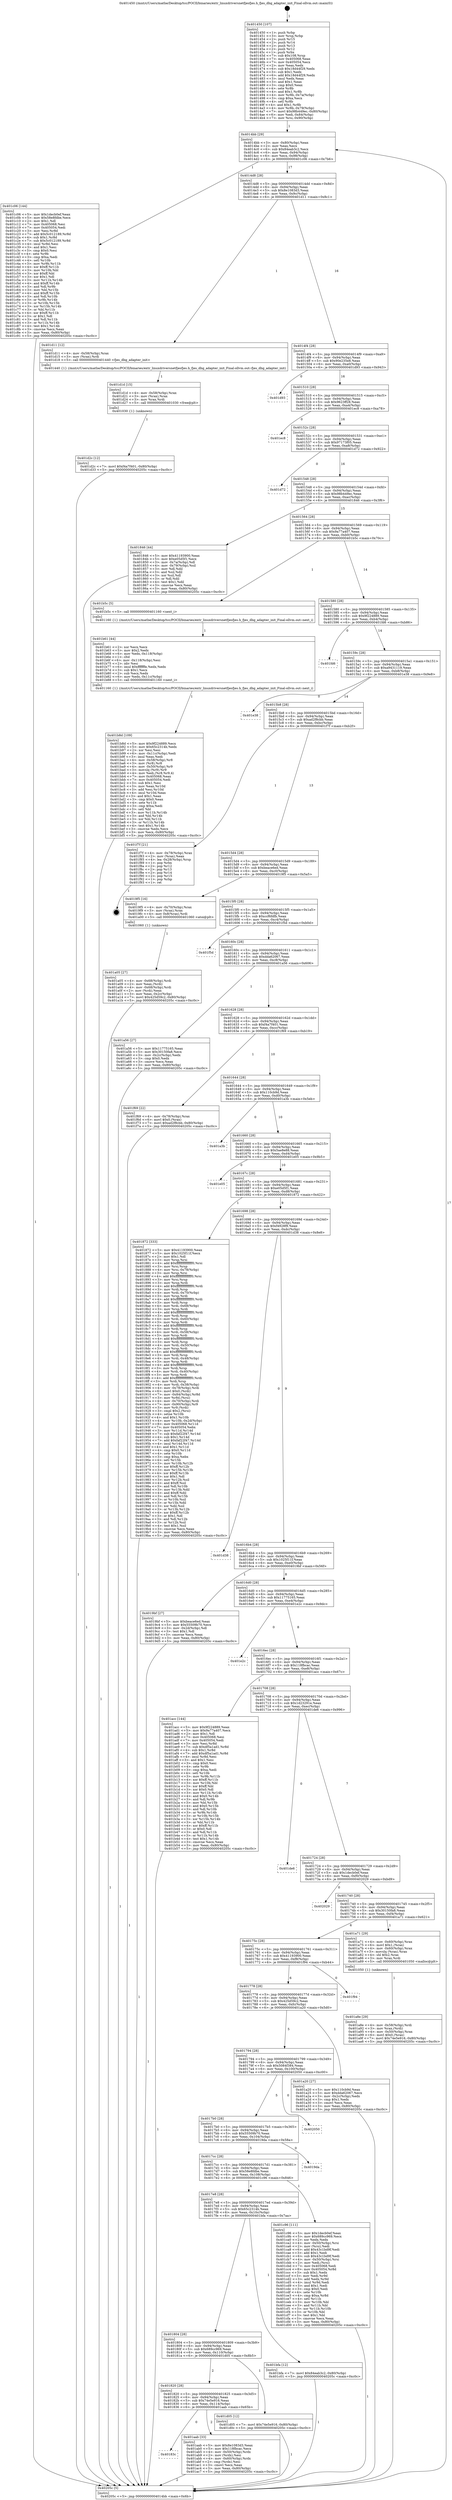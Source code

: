 digraph "0x401450" {
  label = "0x401450 (/mnt/c/Users/mathe/Desktop/tcc/POCII/binaries/extr_linuxdriversnetfjesfjes.h_fjes_dbg_adapter_init_Final-ollvm.out::main(0))"
  labelloc = "t"
  node[shape=record]

  Entry [label="",width=0.3,height=0.3,shape=circle,fillcolor=black,style=filled]
  "0x4014bb" [label="{
     0x4014bb [29]\l
     | [instrs]\l
     &nbsp;&nbsp;0x4014bb \<+3\>: mov -0x80(%rbp),%eax\l
     &nbsp;&nbsp;0x4014be \<+2\>: mov %eax,%ecx\l
     &nbsp;&nbsp;0x4014c0 \<+6\>: sub $0x84eab3c2,%ecx\l
     &nbsp;&nbsp;0x4014c6 \<+6\>: mov %eax,-0x94(%rbp)\l
     &nbsp;&nbsp;0x4014cc \<+6\>: mov %ecx,-0x98(%rbp)\l
     &nbsp;&nbsp;0x4014d2 \<+6\>: je 0000000000401c06 \<main+0x7b6\>\l
  }"]
  "0x401c06" [label="{
     0x401c06 [144]\l
     | [instrs]\l
     &nbsp;&nbsp;0x401c06 \<+5\>: mov $0x1decb0ef,%eax\l
     &nbsp;&nbsp;0x401c0b \<+5\>: mov $0x58e8fdbe,%ecx\l
     &nbsp;&nbsp;0x401c10 \<+2\>: mov $0x1,%dl\l
     &nbsp;&nbsp;0x401c12 \<+7\>: mov 0x405068,%esi\l
     &nbsp;&nbsp;0x401c19 \<+7\>: mov 0x405054,%edi\l
     &nbsp;&nbsp;0x401c20 \<+3\>: mov %esi,%r8d\l
     &nbsp;&nbsp;0x401c23 \<+7\>: add $0x5c012189,%r8d\l
     &nbsp;&nbsp;0x401c2a \<+4\>: sub $0x1,%r8d\l
     &nbsp;&nbsp;0x401c2e \<+7\>: sub $0x5c012189,%r8d\l
     &nbsp;&nbsp;0x401c35 \<+4\>: imul %r8d,%esi\l
     &nbsp;&nbsp;0x401c39 \<+3\>: and $0x1,%esi\l
     &nbsp;&nbsp;0x401c3c \<+3\>: cmp $0x0,%esi\l
     &nbsp;&nbsp;0x401c3f \<+4\>: sete %r9b\l
     &nbsp;&nbsp;0x401c43 \<+3\>: cmp $0xa,%edi\l
     &nbsp;&nbsp;0x401c46 \<+4\>: setl %r10b\l
     &nbsp;&nbsp;0x401c4a \<+3\>: mov %r9b,%r11b\l
     &nbsp;&nbsp;0x401c4d \<+4\>: xor $0xff,%r11b\l
     &nbsp;&nbsp;0x401c51 \<+3\>: mov %r10b,%bl\l
     &nbsp;&nbsp;0x401c54 \<+3\>: xor $0xff,%bl\l
     &nbsp;&nbsp;0x401c57 \<+3\>: xor $0x1,%dl\l
     &nbsp;&nbsp;0x401c5a \<+3\>: mov %r11b,%r14b\l
     &nbsp;&nbsp;0x401c5d \<+4\>: and $0xff,%r14b\l
     &nbsp;&nbsp;0x401c61 \<+3\>: and %dl,%r9b\l
     &nbsp;&nbsp;0x401c64 \<+3\>: mov %bl,%r15b\l
     &nbsp;&nbsp;0x401c67 \<+4\>: and $0xff,%r15b\l
     &nbsp;&nbsp;0x401c6b \<+3\>: and %dl,%r10b\l
     &nbsp;&nbsp;0x401c6e \<+3\>: or %r9b,%r14b\l
     &nbsp;&nbsp;0x401c71 \<+3\>: or %r10b,%r15b\l
     &nbsp;&nbsp;0x401c74 \<+3\>: xor %r15b,%r14b\l
     &nbsp;&nbsp;0x401c77 \<+3\>: or %bl,%r11b\l
     &nbsp;&nbsp;0x401c7a \<+4\>: xor $0xff,%r11b\l
     &nbsp;&nbsp;0x401c7e \<+3\>: or $0x1,%dl\l
     &nbsp;&nbsp;0x401c81 \<+3\>: and %dl,%r11b\l
     &nbsp;&nbsp;0x401c84 \<+3\>: or %r11b,%r14b\l
     &nbsp;&nbsp;0x401c87 \<+4\>: test $0x1,%r14b\l
     &nbsp;&nbsp;0x401c8b \<+3\>: cmovne %ecx,%eax\l
     &nbsp;&nbsp;0x401c8e \<+3\>: mov %eax,-0x80(%rbp)\l
     &nbsp;&nbsp;0x401c91 \<+5\>: jmp 000000000040205c \<main+0xc0c\>\l
  }"]
  "0x4014d8" [label="{
     0x4014d8 [28]\l
     | [instrs]\l
     &nbsp;&nbsp;0x4014d8 \<+5\>: jmp 00000000004014dd \<main+0x8d\>\l
     &nbsp;&nbsp;0x4014dd \<+6\>: mov -0x94(%rbp),%eax\l
     &nbsp;&nbsp;0x4014e3 \<+5\>: sub $0x8e1083d3,%eax\l
     &nbsp;&nbsp;0x4014e8 \<+6\>: mov %eax,-0x9c(%rbp)\l
     &nbsp;&nbsp;0x4014ee \<+6\>: je 0000000000401d11 \<main+0x8c1\>\l
  }"]
  Exit [label="",width=0.3,height=0.3,shape=circle,fillcolor=black,style=filled,peripheries=2]
  "0x401d11" [label="{
     0x401d11 [12]\l
     | [instrs]\l
     &nbsp;&nbsp;0x401d11 \<+4\>: mov -0x58(%rbp),%rax\l
     &nbsp;&nbsp;0x401d15 \<+3\>: mov (%rax),%rdi\l
     &nbsp;&nbsp;0x401d18 \<+5\>: call 0000000000401440 \<fjes_dbg_adapter_init\>\l
     | [calls]\l
     &nbsp;&nbsp;0x401440 \{1\} (/mnt/c/Users/mathe/Desktop/tcc/POCII/binaries/extr_linuxdriversnetfjesfjes.h_fjes_dbg_adapter_init_Final-ollvm.out::fjes_dbg_adapter_init)\l
  }"]
  "0x4014f4" [label="{
     0x4014f4 [28]\l
     | [instrs]\l
     &nbsp;&nbsp;0x4014f4 \<+5\>: jmp 00000000004014f9 \<main+0xa9\>\l
     &nbsp;&nbsp;0x4014f9 \<+6\>: mov -0x94(%rbp),%eax\l
     &nbsp;&nbsp;0x4014ff \<+5\>: sub $0x90e235e8,%eax\l
     &nbsp;&nbsp;0x401504 \<+6\>: mov %eax,-0xa0(%rbp)\l
     &nbsp;&nbsp;0x40150a \<+6\>: je 0000000000401d93 \<main+0x943\>\l
  }"]
  "0x401d2c" [label="{
     0x401d2c [12]\l
     | [instrs]\l
     &nbsp;&nbsp;0x401d2c \<+7\>: movl $0xf4a7f401,-0x80(%rbp)\l
     &nbsp;&nbsp;0x401d33 \<+5\>: jmp 000000000040205c \<main+0xc0c\>\l
  }"]
  "0x401d93" [label="{
     0x401d93\l
  }", style=dashed]
  "0x401510" [label="{
     0x401510 [28]\l
     | [instrs]\l
     &nbsp;&nbsp;0x401510 \<+5\>: jmp 0000000000401515 \<main+0xc5\>\l
     &nbsp;&nbsp;0x401515 \<+6\>: mov -0x94(%rbp),%eax\l
     &nbsp;&nbsp;0x40151b \<+5\>: sub $0x9623ff28,%eax\l
     &nbsp;&nbsp;0x401520 \<+6\>: mov %eax,-0xa4(%rbp)\l
     &nbsp;&nbsp;0x401526 \<+6\>: je 0000000000401ec8 \<main+0xa78\>\l
  }"]
  "0x401d1d" [label="{
     0x401d1d [15]\l
     | [instrs]\l
     &nbsp;&nbsp;0x401d1d \<+4\>: mov -0x58(%rbp),%rax\l
     &nbsp;&nbsp;0x401d21 \<+3\>: mov (%rax),%rax\l
     &nbsp;&nbsp;0x401d24 \<+3\>: mov %rax,%rdi\l
     &nbsp;&nbsp;0x401d27 \<+5\>: call 0000000000401030 \<free@plt\>\l
     | [calls]\l
     &nbsp;&nbsp;0x401030 \{1\} (unknown)\l
  }"]
  "0x401ec8" [label="{
     0x401ec8\l
  }", style=dashed]
  "0x40152c" [label="{
     0x40152c [28]\l
     | [instrs]\l
     &nbsp;&nbsp;0x40152c \<+5\>: jmp 0000000000401531 \<main+0xe1\>\l
     &nbsp;&nbsp;0x401531 \<+6\>: mov -0x94(%rbp),%eax\l
     &nbsp;&nbsp;0x401537 \<+5\>: sub $0x97173f05,%eax\l
     &nbsp;&nbsp;0x40153c \<+6\>: mov %eax,-0xa8(%rbp)\l
     &nbsp;&nbsp;0x401542 \<+6\>: je 0000000000401d72 \<main+0x922\>\l
  }"]
  "0x401b8d" [label="{
     0x401b8d [109]\l
     | [instrs]\l
     &nbsp;&nbsp;0x401b8d \<+5\>: mov $0x9f224889,%ecx\l
     &nbsp;&nbsp;0x401b92 \<+5\>: mov $0x65c2314b,%edx\l
     &nbsp;&nbsp;0x401b97 \<+2\>: xor %esi,%esi\l
     &nbsp;&nbsp;0x401b99 \<+6\>: mov -0x11c(%rbp),%edi\l
     &nbsp;&nbsp;0x401b9f \<+3\>: imul %eax,%edi\l
     &nbsp;&nbsp;0x401ba2 \<+4\>: mov -0x58(%rbp),%r8\l
     &nbsp;&nbsp;0x401ba6 \<+3\>: mov (%r8),%r8\l
     &nbsp;&nbsp;0x401ba9 \<+4\>: mov -0x50(%rbp),%r9\l
     &nbsp;&nbsp;0x401bad \<+3\>: movslq (%r9),%r9\l
     &nbsp;&nbsp;0x401bb0 \<+4\>: mov %edi,(%r8,%r9,4)\l
     &nbsp;&nbsp;0x401bb4 \<+7\>: mov 0x405068,%eax\l
     &nbsp;&nbsp;0x401bbb \<+7\>: mov 0x405054,%edi\l
     &nbsp;&nbsp;0x401bc2 \<+3\>: sub $0x1,%esi\l
     &nbsp;&nbsp;0x401bc5 \<+3\>: mov %eax,%r10d\l
     &nbsp;&nbsp;0x401bc8 \<+3\>: add %esi,%r10d\l
     &nbsp;&nbsp;0x401bcb \<+4\>: imul %r10d,%eax\l
     &nbsp;&nbsp;0x401bcf \<+3\>: and $0x1,%eax\l
     &nbsp;&nbsp;0x401bd2 \<+3\>: cmp $0x0,%eax\l
     &nbsp;&nbsp;0x401bd5 \<+4\>: sete %r11b\l
     &nbsp;&nbsp;0x401bd9 \<+3\>: cmp $0xa,%edi\l
     &nbsp;&nbsp;0x401bdc \<+3\>: setl %bl\l
     &nbsp;&nbsp;0x401bdf \<+3\>: mov %r11b,%r14b\l
     &nbsp;&nbsp;0x401be2 \<+3\>: and %bl,%r14b\l
     &nbsp;&nbsp;0x401be5 \<+3\>: xor %bl,%r11b\l
     &nbsp;&nbsp;0x401be8 \<+3\>: or %r11b,%r14b\l
     &nbsp;&nbsp;0x401beb \<+4\>: test $0x1,%r14b\l
     &nbsp;&nbsp;0x401bef \<+3\>: cmovne %edx,%ecx\l
     &nbsp;&nbsp;0x401bf2 \<+3\>: mov %ecx,-0x80(%rbp)\l
     &nbsp;&nbsp;0x401bf5 \<+5\>: jmp 000000000040205c \<main+0xc0c\>\l
  }"]
  "0x401d72" [label="{
     0x401d72\l
  }", style=dashed]
  "0x401548" [label="{
     0x401548 [28]\l
     | [instrs]\l
     &nbsp;&nbsp;0x401548 \<+5\>: jmp 000000000040154d \<main+0xfd\>\l
     &nbsp;&nbsp;0x40154d \<+6\>: mov -0x94(%rbp),%eax\l
     &nbsp;&nbsp;0x401553 \<+5\>: sub $0x98b449ec,%eax\l
     &nbsp;&nbsp;0x401558 \<+6\>: mov %eax,-0xac(%rbp)\l
     &nbsp;&nbsp;0x40155e \<+6\>: je 0000000000401846 \<main+0x3f6\>\l
  }"]
  "0x401b61" [label="{
     0x401b61 [44]\l
     | [instrs]\l
     &nbsp;&nbsp;0x401b61 \<+2\>: xor %ecx,%ecx\l
     &nbsp;&nbsp;0x401b63 \<+5\>: mov $0x2,%edx\l
     &nbsp;&nbsp;0x401b68 \<+6\>: mov %edx,-0x118(%rbp)\l
     &nbsp;&nbsp;0x401b6e \<+1\>: cltd\l
     &nbsp;&nbsp;0x401b6f \<+6\>: mov -0x118(%rbp),%esi\l
     &nbsp;&nbsp;0x401b75 \<+2\>: idiv %esi\l
     &nbsp;&nbsp;0x401b77 \<+6\>: imul $0xfffffffe,%edx,%edx\l
     &nbsp;&nbsp;0x401b7d \<+3\>: sub $0x1,%ecx\l
     &nbsp;&nbsp;0x401b80 \<+2\>: sub %ecx,%edx\l
     &nbsp;&nbsp;0x401b82 \<+6\>: mov %edx,-0x11c(%rbp)\l
     &nbsp;&nbsp;0x401b88 \<+5\>: call 0000000000401160 \<next_i\>\l
     | [calls]\l
     &nbsp;&nbsp;0x401160 \{1\} (/mnt/c/Users/mathe/Desktop/tcc/POCII/binaries/extr_linuxdriversnetfjesfjes.h_fjes_dbg_adapter_init_Final-ollvm.out::next_i)\l
  }"]
  "0x401846" [label="{
     0x401846 [44]\l
     | [instrs]\l
     &nbsp;&nbsp;0x401846 \<+5\>: mov $0x41193900,%eax\l
     &nbsp;&nbsp;0x40184b \<+5\>: mov $0xe05d5f1,%ecx\l
     &nbsp;&nbsp;0x401850 \<+3\>: mov -0x7a(%rbp),%dl\l
     &nbsp;&nbsp;0x401853 \<+4\>: mov -0x79(%rbp),%sil\l
     &nbsp;&nbsp;0x401857 \<+3\>: mov %dl,%dil\l
     &nbsp;&nbsp;0x40185a \<+3\>: and %sil,%dil\l
     &nbsp;&nbsp;0x40185d \<+3\>: xor %sil,%dl\l
     &nbsp;&nbsp;0x401860 \<+3\>: or %dl,%dil\l
     &nbsp;&nbsp;0x401863 \<+4\>: test $0x1,%dil\l
     &nbsp;&nbsp;0x401867 \<+3\>: cmovne %ecx,%eax\l
     &nbsp;&nbsp;0x40186a \<+3\>: mov %eax,-0x80(%rbp)\l
     &nbsp;&nbsp;0x40186d \<+5\>: jmp 000000000040205c \<main+0xc0c\>\l
  }"]
  "0x401564" [label="{
     0x401564 [28]\l
     | [instrs]\l
     &nbsp;&nbsp;0x401564 \<+5\>: jmp 0000000000401569 \<main+0x119\>\l
     &nbsp;&nbsp;0x401569 \<+6\>: mov -0x94(%rbp),%eax\l
     &nbsp;&nbsp;0x40156f \<+5\>: sub $0x9a77a407,%eax\l
     &nbsp;&nbsp;0x401574 \<+6\>: mov %eax,-0xb0(%rbp)\l
     &nbsp;&nbsp;0x40157a \<+6\>: je 0000000000401b5c \<main+0x70c\>\l
  }"]
  "0x40205c" [label="{
     0x40205c [5]\l
     | [instrs]\l
     &nbsp;&nbsp;0x40205c \<+5\>: jmp 00000000004014bb \<main+0x6b\>\l
  }"]
  "0x401450" [label="{
     0x401450 [107]\l
     | [instrs]\l
     &nbsp;&nbsp;0x401450 \<+1\>: push %rbp\l
     &nbsp;&nbsp;0x401451 \<+3\>: mov %rsp,%rbp\l
     &nbsp;&nbsp;0x401454 \<+2\>: push %r15\l
     &nbsp;&nbsp;0x401456 \<+2\>: push %r14\l
     &nbsp;&nbsp;0x401458 \<+2\>: push %r13\l
     &nbsp;&nbsp;0x40145a \<+2\>: push %r12\l
     &nbsp;&nbsp;0x40145c \<+1\>: push %rbx\l
     &nbsp;&nbsp;0x40145d \<+7\>: sub $0x108,%rsp\l
     &nbsp;&nbsp;0x401464 \<+7\>: mov 0x405068,%eax\l
     &nbsp;&nbsp;0x40146b \<+7\>: mov 0x405054,%ecx\l
     &nbsp;&nbsp;0x401472 \<+2\>: mov %eax,%edx\l
     &nbsp;&nbsp;0x401474 \<+6\>: sub $0x18d44f29,%edx\l
     &nbsp;&nbsp;0x40147a \<+3\>: sub $0x1,%edx\l
     &nbsp;&nbsp;0x40147d \<+6\>: add $0x18d44f29,%edx\l
     &nbsp;&nbsp;0x401483 \<+3\>: imul %edx,%eax\l
     &nbsp;&nbsp;0x401486 \<+3\>: and $0x1,%eax\l
     &nbsp;&nbsp;0x401489 \<+3\>: cmp $0x0,%eax\l
     &nbsp;&nbsp;0x40148c \<+4\>: sete %r8b\l
     &nbsp;&nbsp;0x401490 \<+4\>: and $0x1,%r8b\l
     &nbsp;&nbsp;0x401494 \<+4\>: mov %r8b,-0x7a(%rbp)\l
     &nbsp;&nbsp;0x401498 \<+3\>: cmp $0xa,%ecx\l
     &nbsp;&nbsp;0x40149b \<+4\>: setl %r8b\l
     &nbsp;&nbsp;0x40149f \<+4\>: and $0x1,%r8b\l
     &nbsp;&nbsp;0x4014a3 \<+4\>: mov %r8b,-0x79(%rbp)\l
     &nbsp;&nbsp;0x4014a7 \<+7\>: movl $0x98b449ec,-0x80(%rbp)\l
     &nbsp;&nbsp;0x4014ae \<+6\>: mov %edi,-0x84(%rbp)\l
     &nbsp;&nbsp;0x4014b4 \<+7\>: mov %rsi,-0x90(%rbp)\l
  }"]
  "0x40183c" [label="{
     0x40183c\l
  }", style=dashed]
  "0x401b5c" [label="{
     0x401b5c [5]\l
     | [instrs]\l
     &nbsp;&nbsp;0x401b5c \<+5\>: call 0000000000401160 \<next_i\>\l
     | [calls]\l
     &nbsp;&nbsp;0x401160 \{1\} (/mnt/c/Users/mathe/Desktop/tcc/POCII/binaries/extr_linuxdriversnetfjesfjes.h_fjes_dbg_adapter_init_Final-ollvm.out::next_i)\l
  }"]
  "0x401580" [label="{
     0x401580 [28]\l
     | [instrs]\l
     &nbsp;&nbsp;0x401580 \<+5\>: jmp 0000000000401585 \<main+0x135\>\l
     &nbsp;&nbsp;0x401585 \<+6\>: mov -0x94(%rbp),%eax\l
     &nbsp;&nbsp;0x40158b \<+5\>: sub $0x9f224889,%eax\l
     &nbsp;&nbsp;0x401590 \<+6\>: mov %eax,-0xb4(%rbp)\l
     &nbsp;&nbsp;0x401596 \<+6\>: je 0000000000401fd6 \<main+0xb86\>\l
  }"]
  "0x401aab" [label="{
     0x401aab [33]\l
     | [instrs]\l
     &nbsp;&nbsp;0x401aab \<+5\>: mov $0x8e1083d3,%eax\l
     &nbsp;&nbsp;0x401ab0 \<+5\>: mov $0x118fbcac,%ecx\l
     &nbsp;&nbsp;0x401ab5 \<+4\>: mov -0x50(%rbp),%rdx\l
     &nbsp;&nbsp;0x401ab9 \<+2\>: mov (%rdx),%esi\l
     &nbsp;&nbsp;0x401abb \<+4\>: mov -0x60(%rbp),%rdx\l
     &nbsp;&nbsp;0x401abf \<+2\>: cmp (%rdx),%esi\l
     &nbsp;&nbsp;0x401ac1 \<+3\>: cmovl %ecx,%eax\l
     &nbsp;&nbsp;0x401ac4 \<+3\>: mov %eax,-0x80(%rbp)\l
     &nbsp;&nbsp;0x401ac7 \<+5\>: jmp 000000000040205c \<main+0xc0c\>\l
  }"]
  "0x401fd6" [label="{
     0x401fd6\l
  }", style=dashed]
  "0x40159c" [label="{
     0x40159c [28]\l
     | [instrs]\l
     &nbsp;&nbsp;0x40159c \<+5\>: jmp 00000000004015a1 \<main+0x151\>\l
     &nbsp;&nbsp;0x4015a1 \<+6\>: mov -0x94(%rbp),%eax\l
     &nbsp;&nbsp;0x4015a7 \<+5\>: sub $0xa9431119,%eax\l
     &nbsp;&nbsp;0x4015ac \<+6\>: mov %eax,-0xb8(%rbp)\l
     &nbsp;&nbsp;0x4015b2 \<+6\>: je 0000000000401e38 \<main+0x9e8\>\l
  }"]
  "0x401820" [label="{
     0x401820 [28]\l
     | [instrs]\l
     &nbsp;&nbsp;0x401820 \<+5\>: jmp 0000000000401825 \<main+0x3d5\>\l
     &nbsp;&nbsp;0x401825 \<+6\>: mov -0x94(%rbp),%eax\l
     &nbsp;&nbsp;0x40182b \<+5\>: sub $0x74e5e916,%eax\l
     &nbsp;&nbsp;0x401830 \<+6\>: mov %eax,-0x114(%rbp)\l
     &nbsp;&nbsp;0x401836 \<+6\>: je 0000000000401aab \<main+0x65b\>\l
  }"]
  "0x401e38" [label="{
     0x401e38\l
  }", style=dashed]
  "0x4015b8" [label="{
     0x4015b8 [28]\l
     | [instrs]\l
     &nbsp;&nbsp;0x4015b8 \<+5\>: jmp 00000000004015bd \<main+0x16d\>\l
     &nbsp;&nbsp;0x4015bd \<+6\>: mov -0x94(%rbp),%eax\l
     &nbsp;&nbsp;0x4015c3 \<+5\>: sub $0xad2f8cbb,%eax\l
     &nbsp;&nbsp;0x4015c8 \<+6\>: mov %eax,-0xbc(%rbp)\l
     &nbsp;&nbsp;0x4015ce \<+6\>: je 0000000000401f7f \<main+0xb2f\>\l
  }"]
  "0x401d05" [label="{
     0x401d05 [12]\l
     | [instrs]\l
     &nbsp;&nbsp;0x401d05 \<+7\>: movl $0x74e5e916,-0x80(%rbp)\l
     &nbsp;&nbsp;0x401d0c \<+5\>: jmp 000000000040205c \<main+0xc0c\>\l
  }"]
  "0x401f7f" [label="{
     0x401f7f [21]\l
     | [instrs]\l
     &nbsp;&nbsp;0x401f7f \<+4\>: mov -0x78(%rbp),%rax\l
     &nbsp;&nbsp;0x401f83 \<+2\>: mov (%rax),%eax\l
     &nbsp;&nbsp;0x401f85 \<+4\>: lea -0x28(%rbp),%rsp\l
     &nbsp;&nbsp;0x401f89 \<+1\>: pop %rbx\l
     &nbsp;&nbsp;0x401f8a \<+2\>: pop %r12\l
     &nbsp;&nbsp;0x401f8c \<+2\>: pop %r13\l
     &nbsp;&nbsp;0x401f8e \<+2\>: pop %r14\l
     &nbsp;&nbsp;0x401f90 \<+2\>: pop %r15\l
     &nbsp;&nbsp;0x401f92 \<+1\>: pop %rbp\l
     &nbsp;&nbsp;0x401f93 \<+1\>: ret\l
  }"]
  "0x4015d4" [label="{
     0x4015d4 [28]\l
     | [instrs]\l
     &nbsp;&nbsp;0x4015d4 \<+5\>: jmp 00000000004015d9 \<main+0x189\>\l
     &nbsp;&nbsp;0x4015d9 \<+6\>: mov -0x94(%rbp),%eax\l
     &nbsp;&nbsp;0x4015df \<+5\>: sub $0xbeace6ed,%eax\l
     &nbsp;&nbsp;0x4015e4 \<+6\>: mov %eax,-0xc0(%rbp)\l
     &nbsp;&nbsp;0x4015ea \<+6\>: je 00000000004019f5 \<main+0x5a5\>\l
  }"]
  "0x401804" [label="{
     0x401804 [28]\l
     | [instrs]\l
     &nbsp;&nbsp;0x401804 \<+5\>: jmp 0000000000401809 \<main+0x3b9\>\l
     &nbsp;&nbsp;0x401809 \<+6\>: mov -0x94(%rbp),%eax\l
     &nbsp;&nbsp;0x40180f \<+5\>: sub $0x689cc969,%eax\l
     &nbsp;&nbsp;0x401814 \<+6\>: mov %eax,-0x110(%rbp)\l
     &nbsp;&nbsp;0x40181a \<+6\>: je 0000000000401d05 \<main+0x8b5\>\l
  }"]
  "0x4019f5" [label="{
     0x4019f5 [16]\l
     | [instrs]\l
     &nbsp;&nbsp;0x4019f5 \<+4\>: mov -0x70(%rbp),%rax\l
     &nbsp;&nbsp;0x4019f9 \<+3\>: mov (%rax),%rax\l
     &nbsp;&nbsp;0x4019fc \<+4\>: mov 0x8(%rax),%rdi\l
     &nbsp;&nbsp;0x401a00 \<+5\>: call 0000000000401060 \<atoi@plt\>\l
     | [calls]\l
     &nbsp;&nbsp;0x401060 \{1\} (unknown)\l
  }"]
  "0x4015f0" [label="{
     0x4015f0 [28]\l
     | [instrs]\l
     &nbsp;&nbsp;0x4015f0 \<+5\>: jmp 00000000004015f5 \<main+0x1a5\>\l
     &nbsp;&nbsp;0x4015f5 \<+6\>: mov -0x94(%rbp),%eax\l
     &nbsp;&nbsp;0x4015fb \<+5\>: sub $0xccf6fdfb,%eax\l
     &nbsp;&nbsp;0x401600 \<+6\>: mov %eax,-0xc4(%rbp)\l
     &nbsp;&nbsp;0x401606 \<+6\>: je 0000000000401f5d \<main+0xb0d\>\l
  }"]
  "0x401bfa" [label="{
     0x401bfa [12]\l
     | [instrs]\l
     &nbsp;&nbsp;0x401bfa \<+7\>: movl $0x84eab3c2,-0x80(%rbp)\l
     &nbsp;&nbsp;0x401c01 \<+5\>: jmp 000000000040205c \<main+0xc0c\>\l
  }"]
  "0x401f5d" [label="{
     0x401f5d\l
  }", style=dashed]
  "0x40160c" [label="{
     0x40160c [28]\l
     | [instrs]\l
     &nbsp;&nbsp;0x40160c \<+5\>: jmp 0000000000401611 \<main+0x1c1\>\l
     &nbsp;&nbsp;0x401611 \<+6\>: mov -0x94(%rbp),%eax\l
     &nbsp;&nbsp;0x401617 \<+5\>: sub $0xdda62067,%eax\l
     &nbsp;&nbsp;0x40161c \<+6\>: mov %eax,-0xc8(%rbp)\l
     &nbsp;&nbsp;0x401622 \<+6\>: je 0000000000401a56 \<main+0x606\>\l
  }"]
  "0x4017e8" [label="{
     0x4017e8 [28]\l
     | [instrs]\l
     &nbsp;&nbsp;0x4017e8 \<+5\>: jmp 00000000004017ed \<main+0x39d\>\l
     &nbsp;&nbsp;0x4017ed \<+6\>: mov -0x94(%rbp),%eax\l
     &nbsp;&nbsp;0x4017f3 \<+5\>: sub $0x65c2314b,%eax\l
     &nbsp;&nbsp;0x4017f8 \<+6\>: mov %eax,-0x10c(%rbp)\l
     &nbsp;&nbsp;0x4017fe \<+6\>: je 0000000000401bfa \<main+0x7aa\>\l
  }"]
  "0x401a56" [label="{
     0x401a56 [27]\l
     | [instrs]\l
     &nbsp;&nbsp;0x401a56 \<+5\>: mov $0x11775165,%eax\l
     &nbsp;&nbsp;0x401a5b \<+5\>: mov $0x30150fa8,%ecx\l
     &nbsp;&nbsp;0x401a60 \<+3\>: mov -0x2c(%rbp),%edx\l
     &nbsp;&nbsp;0x401a63 \<+3\>: cmp $0x0,%edx\l
     &nbsp;&nbsp;0x401a66 \<+3\>: cmove %ecx,%eax\l
     &nbsp;&nbsp;0x401a69 \<+3\>: mov %eax,-0x80(%rbp)\l
     &nbsp;&nbsp;0x401a6c \<+5\>: jmp 000000000040205c \<main+0xc0c\>\l
  }"]
  "0x401628" [label="{
     0x401628 [28]\l
     | [instrs]\l
     &nbsp;&nbsp;0x401628 \<+5\>: jmp 000000000040162d \<main+0x1dd\>\l
     &nbsp;&nbsp;0x40162d \<+6\>: mov -0x94(%rbp),%eax\l
     &nbsp;&nbsp;0x401633 \<+5\>: sub $0xf4a7f401,%eax\l
     &nbsp;&nbsp;0x401638 \<+6\>: mov %eax,-0xcc(%rbp)\l
     &nbsp;&nbsp;0x40163e \<+6\>: je 0000000000401f69 \<main+0xb19\>\l
  }"]
  "0x401c96" [label="{
     0x401c96 [111]\l
     | [instrs]\l
     &nbsp;&nbsp;0x401c96 \<+5\>: mov $0x1decb0ef,%eax\l
     &nbsp;&nbsp;0x401c9b \<+5\>: mov $0x689cc969,%ecx\l
     &nbsp;&nbsp;0x401ca0 \<+2\>: xor %edx,%edx\l
     &nbsp;&nbsp;0x401ca2 \<+4\>: mov -0x50(%rbp),%rsi\l
     &nbsp;&nbsp;0x401ca6 \<+2\>: mov (%rsi),%edi\l
     &nbsp;&nbsp;0x401ca8 \<+6\>: add $0x43c1bd9f,%edi\l
     &nbsp;&nbsp;0x401cae \<+3\>: add $0x1,%edi\l
     &nbsp;&nbsp;0x401cb1 \<+6\>: sub $0x43c1bd9f,%edi\l
     &nbsp;&nbsp;0x401cb7 \<+4\>: mov -0x50(%rbp),%rsi\l
     &nbsp;&nbsp;0x401cbb \<+2\>: mov %edi,(%rsi)\l
     &nbsp;&nbsp;0x401cbd \<+7\>: mov 0x405068,%edi\l
     &nbsp;&nbsp;0x401cc4 \<+8\>: mov 0x405054,%r8d\l
     &nbsp;&nbsp;0x401ccc \<+3\>: sub $0x1,%edx\l
     &nbsp;&nbsp;0x401ccf \<+3\>: mov %edi,%r9d\l
     &nbsp;&nbsp;0x401cd2 \<+3\>: add %edx,%r9d\l
     &nbsp;&nbsp;0x401cd5 \<+4\>: imul %r9d,%edi\l
     &nbsp;&nbsp;0x401cd9 \<+3\>: and $0x1,%edi\l
     &nbsp;&nbsp;0x401cdc \<+3\>: cmp $0x0,%edi\l
     &nbsp;&nbsp;0x401cdf \<+4\>: sete %r10b\l
     &nbsp;&nbsp;0x401ce3 \<+4\>: cmp $0xa,%r8d\l
     &nbsp;&nbsp;0x401ce7 \<+4\>: setl %r11b\l
     &nbsp;&nbsp;0x401ceb \<+3\>: mov %r10b,%bl\l
     &nbsp;&nbsp;0x401cee \<+3\>: and %r11b,%bl\l
     &nbsp;&nbsp;0x401cf1 \<+3\>: xor %r11b,%r10b\l
     &nbsp;&nbsp;0x401cf4 \<+3\>: or %r10b,%bl\l
     &nbsp;&nbsp;0x401cf7 \<+3\>: test $0x1,%bl\l
     &nbsp;&nbsp;0x401cfa \<+3\>: cmovne %ecx,%eax\l
     &nbsp;&nbsp;0x401cfd \<+3\>: mov %eax,-0x80(%rbp)\l
     &nbsp;&nbsp;0x401d00 \<+5\>: jmp 000000000040205c \<main+0xc0c\>\l
  }"]
  "0x401f69" [label="{
     0x401f69 [22]\l
     | [instrs]\l
     &nbsp;&nbsp;0x401f69 \<+4\>: mov -0x78(%rbp),%rax\l
     &nbsp;&nbsp;0x401f6d \<+6\>: movl $0x0,(%rax)\l
     &nbsp;&nbsp;0x401f73 \<+7\>: movl $0xad2f8cbb,-0x80(%rbp)\l
     &nbsp;&nbsp;0x401f7a \<+5\>: jmp 000000000040205c \<main+0xc0c\>\l
  }"]
  "0x401644" [label="{
     0x401644 [28]\l
     | [instrs]\l
     &nbsp;&nbsp;0x401644 \<+5\>: jmp 0000000000401649 \<main+0x1f9\>\l
     &nbsp;&nbsp;0x401649 \<+6\>: mov -0x94(%rbp),%eax\l
     &nbsp;&nbsp;0x40164f \<+5\>: sub $0x110cb9d,%eax\l
     &nbsp;&nbsp;0x401654 \<+6\>: mov %eax,-0xd0(%rbp)\l
     &nbsp;&nbsp;0x40165a \<+6\>: je 0000000000401a3b \<main+0x5eb\>\l
  }"]
  "0x4017cc" [label="{
     0x4017cc [28]\l
     | [instrs]\l
     &nbsp;&nbsp;0x4017cc \<+5\>: jmp 00000000004017d1 \<main+0x381\>\l
     &nbsp;&nbsp;0x4017d1 \<+6\>: mov -0x94(%rbp),%eax\l
     &nbsp;&nbsp;0x4017d7 \<+5\>: sub $0x58e8fdbe,%eax\l
     &nbsp;&nbsp;0x4017dc \<+6\>: mov %eax,-0x108(%rbp)\l
     &nbsp;&nbsp;0x4017e2 \<+6\>: je 0000000000401c96 \<main+0x846\>\l
  }"]
  "0x401a3b" [label="{
     0x401a3b\l
  }", style=dashed]
  "0x401660" [label="{
     0x401660 [28]\l
     | [instrs]\l
     &nbsp;&nbsp;0x401660 \<+5\>: jmp 0000000000401665 \<main+0x215\>\l
     &nbsp;&nbsp;0x401665 \<+6\>: mov -0x94(%rbp),%eax\l
     &nbsp;&nbsp;0x40166b \<+5\>: sub $0x5ae8e88,%eax\l
     &nbsp;&nbsp;0x401670 \<+6\>: mov %eax,-0xd4(%rbp)\l
     &nbsp;&nbsp;0x401676 \<+6\>: je 0000000000401e05 \<main+0x9b5\>\l
  }"]
  "0x4019da" [label="{
     0x4019da\l
  }", style=dashed]
  "0x401e05" [label="{
     0x401e05\l
  }", style=dashed]
  "0x40167c" [label="{
     0x40167c [28]\l
     | [instrs]\l
     &nbsp;&nbsp;0x40167c \<+5\>: jmp 0000000000401681 \<main+0x231\>\l
     &nbsp;&nbsp;0x401681 \<+6\>: mov -0x94(%rbp),%eax\l
     &nbsp;&nbsp;0x401687 \<+5\>: sub $0xe05d5f1,%eax\l
     &nbsp;&nbsp;0x40168c \<+6\>: mov %eax,-0xd8(%rbp)\l
     &nbsp;&nbsp;0x401692 \<+6\>: je 0000000000401872 \<main+0x422\>\l
  }"]
  "0x4017b0" [label="{
     0x4017b0 [28]\l
     | [instrs]\l
     &nbsp;&nbsp;0x4017b0 \<+5\>: jmp 00000000004017b5 \<main+0x365\>\l
     &nbsp;&nbsp;0x4017b5 \<+6\>: mov -0x94(%rbp),%eax\l
     &nbsp;&nbsp;0x4017bb \<+5\>: sub $0x55509b70,%eax\l
     &nbsp;&nbsp;0x4017c0 \<+6\>: mov %eax,-0x104(%rbp)\l
     &nbsp;&nbsp;0x4017c6 \<+6\>: je 00000000004019da \<main+0x58a\>\l
  }"]
  "0x401872" [label="{
     0x401872 [333]\l
     | [instrs]\l
     &nbsp;&nbsp;0x401872 \<+5\>: mov $0x41193900,%eax\l
     &nbsp;&nbsp;0x401877 \<+5\>: mov $0x1025f11f,%ecx\l
     &nbsp;&nbsp;0x40187c \<+2\>: mov $0x1,%dl\l
     &nbsp;&nbsp;0x40187e \<+3\>: mov %rsp,%rsi\l
     &nbsp;&nbsp;0x401881 \<+4\>: add $0xfffffffffffffff0,%rsi\l
     &nbsp;&nbsp;0x401885 \<+3\>: mov %rsi,%rsp\l
     &nbsp;&nbsp;0x401888 \<+4\>: mov %rsi,-0x78(%rbp)\l
     &nbsp;&nbsp;0x40188c \<+3\>: mov %rsp,%rsi\l
     &nbsp;&nbsp;0x40188f \<+4\>: add $0xfffffffffffffff0,%rsi\l
     &nbsp;&nbsp;0x401893 \<+3\>: mov %rsi,%rsp\l
     &nbsp;&nbsp;0x401896 \<+3\>: mov %rsp,%rdi\l
     &nbsp;&nbsp;0x401899 \<+4\>: add $0xfffffffffffffff0,%rdi\l
     &nbsp;&nbsp;0x40189d \<+3\>: mov %rdi,%rsp\l
     &nbsp;&nbsp;0x4018a0 \<+4\>: mov %rdi,-0x70(%rbp)\l
     &nbsp;&nbsp;0x4018a4 \<+3\>: mov %rsp,%rdi\l
     &nbsp;&nbsp;0x4018a7 \<+4\>: add $0xfffffffffffffff0,%rdi\l
     &nbsp;&nbsp;0x4018ab \<+3\>: mov %rdi,%rsp\l
     &nbsp;&nbsp;0x4018ae \<+4\>: mov %rdi,-0x68(%rbp)\l
     &nbsp;&nbsp;0x4018b2 \<+3\>: mov %rsp,%rdi\l
     &nbsp;&nbsp;0x4018b5 \<+4\>: add $0xfffffffffffffff0,%rdi\l
     &nbsp;&nbsp;0x4018b9 \<+3\>: mov %rdi,%rsp\l
     &nbsp;&nbsp;0x4018bc \<+4\>: mov %rdi,-0x60(%rbp)\l
     &nbsp;&nbsp;0x4018c0 \<+3\>: mov %rsp,%rdi\l
     &nbsp;&nbsp;0x4018c3 \<+4\>: add $0xfffffffffffffff0,%rdi\l
     &nbsp;&nbsp;0x4018c7 \<+3\>: mov %rdi,%rsp\l
     &nbsp;&nbsp;0x4018ca \<+4\>: mov %rdi,-0x58(%rbp)\l
     &nbsp;&nbsp;0x4018ce \<+3\>: mov %rsp,%rdi\l
     &nbsp;&nbsp;0x4018d1 \<+4\>: add $0xfffffffffffffff0,%rdi\l
     &nbsp;&nbsp;0x4018d5 \<+3\>: mov %rdi,%rsp\l
     &nbsp;&nbsp;0x4018d8 \<+4\>: mov %rdi,-0x50(%rbp)\l
     &nbsp;&nbsp;0x4018dc \<+3\>: mov %rsp,%rdi\l
     &nbsp;&nbsp;0x4018df \<+4\>: add $0xfffffffffffffff0,%rdi\l
     &nbsp;&nbsp;0x4018e3 \<+3\>: mov %rdi,%rsp\l
     &nbsp;&nbsp;0x4018e6 \<+4\>: mov %rdi,-0x48(%rbp)\l
     &nbsp;&nbsp;0x4018ea \<+3\>: mov %rsp,%rdi\l
     &nbsp;&nbsp;0x4018ed \<+4\>: add $0xfffffffffffffff0,%rdi\l
     &nbsp;&nbsp;0x4018f1 \<+3\>: mov %rdi,%rsp\l
     &nbsp;&nbsp;0x4018f4 \<+4\>: mov %rdi,-0x40(%rbp)\l
     &nbsp;&nbsp;0x4018f8 \<+3\>: mov %rsp,%rdi\l
     &nbsp;&nbsp;0x4018fb \<+4\>: add $0xfffffffffffffff0,%rdi\l
     &nbsp;&nbsp;0x4018ff \<+3\>: mov %rdi,%rsp\l
     &nbsp;&nbsp;0x401902 \<+4\>: mov %rdi,-0x38(%rbp)\l
     &nbsp;&nbsp;0x401906 \<+4\>: mov -0x78(%rbp),%rdi\l
     &nbsp;&nbsp;0x40190a \<+6\>: movl $0x0,(%rdi)\l
     &nbsp;&nbsp;0x401910 \<+7\>: mov -0x84(%rbp),%r8d\l
     &nbsp;&nbsp;0x401917 \<+3\>: mov %r8d,(%rsi)\l
     &nbsp;&nbsp;0x40191a \<+4\>: mov -0x70(%rbp),%rdi\l
     &nbsp;&nbsp;0x40191e \<+7\>: mov -0x90(%rbp),%r9\l
     &nbsp;&nbsp;0x401925 \<+3\>: mov %r9,(%rdi)\l
     &nbsp;&nbsp;0x401928 \<+3\>: cmpl $0x2,(%rsi)\l
     &nbsp;&nbsp;0x40192b \<+4\>: setne %r10b\l
     &nbsp;&nbsp;0x40192f \<+4\>: and $0x1,%r10b\l
     &nbsp;&nbsp;0x401933 \<+4\>: mov %r10b,-0x2d(%rbp)\l
     &nbsp;&nbsp;0x401937 \<+8\>: mov 0x405068,%r11d\l
     &nbsp;&nbsp;0x40193f \<+7\>: mov 0x405054,%ebx\l
     &nbsp;&nbsp;0x401946 \<+3\>: mov %r11d,%r14d\l
     &nbsp;&nbsp;0x401949 \<+7\>: sub $0xfaf22f47,%r14d\l
     &nbsp;&nbsp;0x401950 \<+4\>: sub $0x1,%r14d\l
     &nbsp;&nbsp;0x401954 \<+7\>: add $0xfaf22f47,%r14d\l
     &nbsp;&nbsp;0x40195b \<+4\>: imul %r14d,%r11d\l
     &nbsp;&nbsp;0x40195f \<+4\>: and $0x1,%r11d\l
     &nbsp;&nbsp;0x401963 \<+4\>: cmp $0x0,%r11d\l
     &nbsp;&nbsp;0x401967 \<+4\>: sete %r10b\l
     &nbsp;&nbsp;0x40196b \<+3\>: cmp $0xa,%ebx\l
     &nbsp;&nbsp;0x40196e \<+4\>: setl %r15b\l
     &nbsp;&nbsp;0x401972 \<+3\>: mov %r10b,%r12b\l
     &nbsp;&nbsp;0x401975 \<+4\>: xor $0xff,%r12b\l
     &nbsp;&nbsp;0x401979 \<+3\>: mov %r15b,%r13b\l
     &nbsp;&nbsp;0x40197c \<+4\>: xor $0xff,%r13b\l
     &nbsp;&nbsp;0x401980 \<+3\>: xor $0x1,%dl\l
     &nbsp;&nbsp;0x401983 \<+3\>: mov %r12b,%sil\l
     &nbsp;&nbsp;0x401986 \<+4\>: and $0xff,%sil\l
     &nbsp;&nbsp;0x40198a \<+3\>: and %dl,%r10b\l
     &nbsp;&nbsp;0x40198d \<+3\>: mov %r13b,%dil\l
     &nbsp;&nbsp;0x401990 \<+4\>: and $0xff,%dil\l
     &nbsp;&nbsp;0x401994 \<+3\>: and %dl,%r15b\l
     &nbsp;&nbsp;0x401997 \<+3\>: or %r10b,%sil\l
     &nbsp;&nbsp;0x40199a \<+3\>: or %r15b,%dil\l
     &nbsp;&nbsp;0x40199d \<+3\>: xor %dil,%sil\l
     &nbsp;&nbsp;0x4019a0 \<+3\>: or %r13b,%r12b\l
     &nbsp;&nbsp;0x4019a3 \<+4\>: xor $0xff,%r12b\l
     &nbsp;&nbsp;0x4019a7 \<+3\>: or $0x1,%dl\l
     &nbsp;&nbsp;0x4019aa \<+3\>: and %dl,%r12b\l
     &nbsp;&nbsp;0x4019ad \<+3\>: or %r12b,%sil\l
     &nbsp;&nbsp;0x4019b0 \<+4\>: test $0x1,%sil\l
     &nbsp;&nbsp;0x4019b4 \<+3\>: cmovne %ecx,%eax\l
     &nbsp;&nbsp;0x4019b7 \<+3\>: mov %eax,-0x80(%rbp)\l
     &nbsp;&nbsp;0x4019ba \<+5\>: jmp 000000000040205c \<main+0xc0c\>\l
  }"]
  "0x401698" [label="{
     0x401698 [28]\l
     | [instrs]\l
     &nbsp;&nbsp;0x401698 \<+5\>: jmp 000000000040169d \<main+0x24d\>\l
     &nbsp;&nbsp;0x40169d \<+6\>: mov -0x94(%rbp),%eax\l
     &nbsp;&nbsp;0x4016a3 \<+5\>: sub $0xf4928f9,%eax\l
     &nbsp;&nbsp;0x4016a8 \<+6\>: mov %eax,-0xdc(%rbp)\l
     &nbsp;&nbsp;0x4016ae \<+6\>: je 0000000000401d38 \<main+0x8e8\>\l
  }"]
  "0x402050" [label="{
     0x402050\l
  }", style=dashed]
  "0x401a8e" [label="{
     0x401a8e [29]\l
     | [instrs]\l
     &nbsp;&nbsp;0x401a8e \<+4\>: mov -0x58(%rbp),%rdi\l
     &nbsp;&nbsp;0x401a92 \<+3\>: mov %rax,(%rdi)\l
     &nbsp;&nbsp;0x401a95 \<+4\>: mov -0x50(%rbp),%rax\l
     &nbsp;&nbsp;0x401a99 \<+6\>: movl $0x0,(%rax)\l
     &nbsp;&nbsp;0x401a9f \<+7\>: movl $0x74e5e916,-0x80(%rbp)\l
     &nbsp;&nbsp;0x401aa6 \<+5\>: jmp 000000000040205c \<main+0xc0c\>\l
  }"]
  "0x401d38" [label="{
     0x401d38\l
  }", style=dashed]
  "0x4016b4" [label="{
     0x4016b4 [28]\l
     | [instrs]\l
     &nbsp;&nbsp;0x4016b4 \<+5\>: jmp 00000000004016b9 \<main+0x269\>\l
     &nbsp;&nbsp;0x4016b9 \<+6\>: mov -0x94(%rbp),%eax\l
     &nbsp;&nbsp;0x4016bf \<+5\>: sub $0x1025f11f,%eax\l
     &nbsp;&nbsp;0x4016c4 \<+6\>: mov %eax,-0xe0(%rbp)\l
     &nbsp;&nbsp;0x4016ca \<+6\>: je 00000000004019bf \<main+0x56f\>\l
  }"]
  "0x401794" [label="{
     0x401794 [28]\l
     | [instrs]\l
     &nbsp;&nbsp;0x401794 \<+5\>: jmp 0000000000401799 \<main+0x349\>\l
     &nbsp;&nbsp;0x401799 \<+6\>: mov -0x94(%rbp),%eax\l
     &nbsp;&nbsp;0x40179f \<+5\>: sub $0x5084f384,%eax\l
     &nbsp;&nbsp;0x4017a4 \<+6\>: mov %eax,-0x100(%rbp)\l
     &nbsp;&nbsp;0x4017aa \<+6\>: je 0000000000402050 \<main+0xc00\>\l
  }"]
  "0x4019bf" [label="{
     0x4019bf [27]\l
     | [instrs]\l
     &nbsp;&nbsp;0x4019bf \<+5\>: mov $0xbeace6ed,%eax\l
     &nbsp;&nbsp;0x4019c4 \<+5\>: mov $0x55509b70,%ecx\l
     &nbsp;&nbsp;0x4019c9 \<+3\>: mov -0x2d(%rbp),%dl\l
     &nbsp;&nbsp;0x4019cc \<+3\>: test $0x1,%dl\l
     &nbsp;&nbsp;0x4019cf \<+3\>: cmovne %ecx,%eax\l
     &nbsp;&nbsp;0x4019d2 \<+3\>: mov %eax,-0x80(%rbp)\l
     &nbsp;&nbsp;0x4019d5 \<+5\>: jmp 000000000040205c \<main+0xc0c\>\l
  }"]
  "0x4016d0" [label="{
     0x4016d0 [28]\l
     | [instrs]\l
     &nbsp;&nbsp;0x4016d0 \<+5\>: jmp 00000000004016d5 \<main+0x285\>\l
     &nbsp;&nbsp;0x4016d5 \<+6\>: mov -0x94(%rbp),%eax\l
     &nbsp;&nbsp;0x4016db \<+5\>: sub $0x11775165,%eax\l
     &nbsp;&nbsp;0x4016e0 \<+6\>: mov %eax,-0xe4(%rbp)\l
     &nbsp;&nbsp;0x4016e6 \<+6\>: je 0000000000401e2c \<main+0x9dc\>\l
  }"]
  "0x401a05" [label="{
     0x401a05 [27]\l
     | [instrs]\l
     &nbsp;&nbsp;0x401a05 \<+4\>: mov -0x68(%rbp),%rdi\l
     &nbsp;&nbsp;0x401a09 \<+2\>: mov %eax,(%rdi)\l
     &nbsp;&nbsp;0x401a0b \<+4\>: mov -0x68(%rbp),%rdi\l
     &nbsp;&nbsp;0x401a0f \<+2\>: mov (%rdi),%eax\l
     &nbsp;&nbsp;0x401a11 \<+3\>: mov %eax,-0x2c(%rbp)\l
     &nbsp;&nbsp;0x401a14 \<+7\>: movl $0x425d59c2,-0x80(%rbp)\l
     &nbsp;&nbsp;0x401a1b \<+5\>: jmp 000000000040205c \<main+0xc0c\>\l
  }"]
  "0x401a20" [label="{
     0x401a20 [27]\l
     | [instrs]\l
     &nbsp;&nbsp;0x401a20 \<+5\>: mov $0x110cb9d,%eax\l
     &nbsp;&nbsp;0x401a25 \<+5\>: mov $0xdda62067,%ecx\l
     &nbsp;&nbsp;0x401a2a \<+3\>: mov -0x2c(%rbp),%edx\l
     &nbsp;&nbsp;0x401a2d \<+3\>: cmp $0x1,%edx\l
     &nbsp;&nbsp;0x401a30 \<+3\>: cmovl %ecx,%eax\l
     &nbsp;&nbsp;0x401a33 \<+3\>: mov %eax,-0x80(%rbp)\l
     &nbsp;&nbsp;0x401a36 \<+5\>: jmp 000000000040205c \<main+0xc0c\>\l
  }"]
  "0x401e2c" [label="{
     0x401e2c\l
  }", style=dashed]
  "0x4016ec" [label="{
     0x4016ec [28]\l
     | [instrs]\l
     &nbsp;&nbsp;0x4016ec \<+5\>: jmp 00000000004016f1 \<main+0x2a1\>\l
     &nbsp;&nbsp;0x4016f1 \<+6\>: mov -0x94(%rbp),%eax\l
     &nbsp;&nbsp;0x4016f7 \<+5\>: sub $0x118fbcac,%eax\l
     &nbsp;&nbsp;0x4016fc \<+6\>: mov %eax,-0xe8(%rbp)\l
     &nbsp;&nbsp;0x401702 \<+6\>: je 0000000000401acc \<main+0x67c\>\l
  }"]
  "0x401778" [label="{
     0x401778 [28]\l
     | [instrs]\l
     &nbsp;&nbsp;0x401778 \<+5\>: jmp 000000000040177d \<main+0x32d\>\l
     &nbsp;&nbsp;0x40177d \<+6\>: mov -0x94(%rbp),%eax\l
     &nbsp;&nbsp;0x401783 \<+5\>: sub $0x425d59c2,%eax\l
     &nbsp;&nbsp;0x401788 \<+6\>: mov %eax,-0xfc(%rbp)\l
     &nbsp;&nbsp;0x40178e \<+6\>: je 0000000000401a20 \<main+0x5d0\>\l
  }"]
  "0x401acc" [label="{
     0x401acc [144]\l
     | [instrs]\l
     &nbsp;&nbsp;0x401acc \<+5\>: mov $0x9f224889,%eax\l
     &nbsp;&nbsp;0x401ad1 \<+5\>: mov $0x9a77a407,%ecx\l
     &nbsp;&nbsp;0x401ad6 \<+2\>: mov $0x1,%dl\l
     &nbsp;&nbsp;0x401ad8 \<+7\>: mov 0x405068,%esi\l
     &nbsp;&nbsp;0x401adf \<+7\>: mov 0x405054,%edi\l
     &nbsp;&nbsp;0x401ae6 \<+3\>: mov %esi,%r8d\l
     &nbsp;&nbsp;0x401ae9 \<+7\>: sub $0xdf5a1ad1,%r8d\l
     &nbsp;&nbsp;0x401af0 \<+4\>: sub $0x1,%r8d\l
     &nbsp;&nbsp;0x401af4 \<+7\>: add $0xdf5a1ad1,%r8d\l
     &nbsp;&nbsp;0x401afb \<+4\>: imul %r8d,%esi\l
     &nbsp;&nbsp;0x401aff \<+3\>: and $0x1,%esi\l
     &nbsp;&nbsp;0x401b02 \<+3\>: cmp $0x0,%esi\l
     &nbsp;&nbsp;0x401b05 \<+4\>: sete %r9b\l
     &nbsp;&nbsp;0x401b09 \<+3\>: cmp $0xa,%edi\l
     &nbsp;&nbsp;0x401b0c \<+4\>: setl %r10b\l
     &nbsp;&nbsp;0x401b10 \<+3\>: mov %r9b,%r11b\l
     &nbsp;&nbsp;0x401b13 \<+4\>: xor $0xff,%r11b\l
     &nbsp;&nbsp;0x401b17 \<+3\>: mov %r10b,%bl\l
     &nbsp;&nbsp;0x401b1a \<+3\>: xor $0xff,%bl\l
     &nbsp;&nbsp;0x401b1d \<+3\>: xor $0x0,%dl\l
     &nbsp;&nbsp;0x401b20 \<+3\>: mov %r11b,%r14b\l
     &nbsp;&nbsp;0x401b23 \<+4\>: and $0x0,%r14b\l
     &nbsp;&nbsp;0x401b27 \<+3\>: and %dl,%r9b\l
     &nbsp;&nbsp;0x401b2a \<+3\>: mov %bl,%r15b\l
     &nbsp;&nbsp;0x401b2d \<+4\>: and $0x0,%r15b\l
     &nbsp;&nbsp;0x401b31 \<+3\>: and %dl,%r10b\l
     &nbsp;&nbsp;0x401b34 \<+3\>: or %r9b,%r14b\l
     &nbsp;&nbsp;0x401b37 \<+3\>: or %r10b,%r15b\l
     &nbsp;&nbsp;0x401b3a \<+3\>: xor %r15b,%r14b\l
     &nbsp;&nbsp;0x401b3d \<+3\>: or %bl,%r11b\l
     &nbsp;&nbsp;0x401b40 \<+4\>: xor $0xff,%r11b\l
     &nbsp;&nbsp;0x401b44 \<+3\>: or $0x0,%dl\l
     &nbsp;&nbsp;0x401b47 \<+3\>: and %dl,%r11b\l
     &nbsp;&nbsp;0x401b4a \<+3\>: or %r11b,%r14b\l
     &nbsp;&nbsp;0x401b4d \<+4\>: test $0x1,%r14b\l
     &nbsp;&nbsp;0x401b51 \<+3\>: cmovne %ecx,%eax\l
     &nbsp;&nbsp;0x401b54 \<+3\>: mov %eax,-0x80(%rbp)\l
     &nbsp;&nbsp;0x401b57 \<+5\>: jmp 000000000040205c \<main+0xc0c\>\l
  }"]
  "0x401708" [label="{
     0x401708 [28]\l
     | [instrs]\l
     &nbsp;&nbsp;0x401708 \<+5\>: jmp 000000000040170d \<main+0x2bd\>\l
     &nbsp;&nbsp;0x40170d \<+6\>: mov -0x94(%rbp),%eax\l
     &nbsp;&nbsp;0x401713 \<+5\>: sub $0x1d23291e,%eax\l
     &nbsp;&nbsp;0x401718 \<+6\>: mov %eax,-0xec(%rbp)\l
     &nbsp;&nbsp;0x40171e \<+6\>: je 0000000000401de6 \<main+0x996\>\l
  }"]
  "0x401f94" [label="{
     0x401f94\l
  }", style=dashed]
  "0x401de6" [label="{
     0x401de6\l
  }", style=dashed]
  "0x401724" [label="{
     0x401724 [28]\l
     | [instrs]\l
     &nbsp;&nbsp;0x401724 \<+5\>: jmp 0000000000401729 \<main+0x2d9\>\l
     &nbsp;&nbsp;0x401729 \<+6\>: mov -0x94(%rbp),%eax\l
     &nbsp;&nbsp;0x40172f \<+5\>: sub $0x1decb0ef,%eax\l
     &nbsp;&nbsp;0x401734 \<+6\>: mov %eax,-0xf0(%rbp)\l
     &nbsp;&nbsp;0x40173a \<+6\>: je 0000000000402029 \<main+0xbd9\>\l
  }"]
  "0x40175c" [label="{
     0x40175c [28]\l
     | [instrs]\l
     &nbsp;&nbsp;0x40175c \<+5\>: jmp 0000000000401761 \<main+0x311\>\l
     &nbsp;&nbsp;0x401761 \<+6\>: mov -0x94(%rbp),%eax\l
     &nbsp;&nbsp;0x401767 \<+5\>: sub $0x41193900,%eax\l
     &nbsp;&nbsp;0x40176c \<+6\>: mov %eax,-0xf8(%rbp)\l
     &nbsp;&nbsp;0x401772 \<+6\>: je 0000000000401f94 \<main+0xb44\>\l
  }"]
  "0x402029" [label="{
     0x402029\l
  }", style=dashed]
  "0x401740" [label="{
     0x401740 [28]\l
     | [instrs]\l
     &nbsp;&nbsp;0x401740 \<+5\>: jmp 0000000000401745 \<main+0x2f5\>\l
     &nbsp;&nbsp;0x401745 \<+6\>: mov -0x94(%rbp),%eax\l
     &nbsp;&nbsp;0x40174b \<+5\>: sub $0x30150fa8,%eax\l
     &nbsp;&nbsp;0x401750 \<+6\>: mov %eax,-0xf4(%rbp)\l
     &nbsp;&nbsp;0x401756 \<+6\>: je 0000000000401a71 \<main+0x621\>\l
  }"]
  "0x401a71" [label="{
     0x401a71 [29]\l
     | [instrs]\l
     &nbsp;&nbsp;0x401a71 \<+4\>: mov -0x60(%rbp),%rax\l
     &nbsp;&nbsp;0x401a75 \<+6\>: movl $0x1,(%rax)\l
     &nbsp;&nbsp;0x401a7b \<+4\>: mov -0x60(%rbp),%rax\l
     &nbsp;&nbsp;0x401a7f \<+3\>: movslq (%rax),%rax\l
     &nbsp;&nbsp;0x401a82 \<+4\>: shl $0x2,%rax\l
     &nbsp;&nbsp;0x401a86 \<+3\>: mov %rax,%rdi\l
     &nbsp;&nbsp;0x401a89 \<+5\>: call 0000000000401050 \<malloc@plt\>\l
     | [calls]\l
     &nbsp;&nbsp;0x401050 \{1\} (unknown)\l
  }"]
  Entry -> "0x401450" [label=" 1"]
  "0x4014bb" -> "0x401c06" [label=" 1"]
  "0x4014bb" -> "0x4014d8" [label=" 17"]
  "0x401f7f" -> Exit [label=" 1"]
  "0x4014d8" -> "0x401d11" [label=" 1"]
  "0x4014d8" -> "0x4014f4" [label=" 16"]
  "0x401f69" -> "0x40205c" [label=" 1"]
  "0x4014f4" -> "0x401d93" [label=" 0"]
  "0x4014f4" -> "0x401510" [label=" 16"]
  "0x401d2c" -> "0x40205c" [label=" 1"]
  "0x401510" -> "0x401ec8" [label=" 0"]
  "0x401510" -> "0x40152c" [label=" 16"]
  "0x401d1d" -> "0x401d2c" [label=" 1"]
  "0x40152c" -> "0x401d72" [label=" 0"]
  "0x40152c" -> "0x401548" [label=" 16"]
  "0x401d11" -> "0x401d1d" [label=" 1"]
  "0x401548" -> "0x401846" [label=" 1"]
  "0x401548" -> "0x401564" [label=" 15"]
  "0x401846" -> "0x40205c" [label=" 1"]
  "0x401450" -> "0x4014bb" [label=" 1"]
  "0x40205c" -> "0x4014bb" [label=" 17"]
  "0x401d05" -> "0x40205c" [label=" 1"]
  "0x401564" -> "0x401b5c" [label=" 1"]
  "0x401564" -> "0x401580" [label=" 14"]
  "0x401c96" -> "0x40205c" [label=" 1"]
  "0x401580" -> "0x401fd6" [label=" 0"]
  "0x401580" -> "0x40159c" [label=" 14"]
  "0x401c06" -> "0x40205c" [label=" 1"]
  "0x40159c" -> "0x401e38" [label=" 0"]
  "0x40159c" -> "0x4015b8" [label=" 14"]
  "0x401b8d" -> "0x40205c" [label=" 1"]
  "0x4015b8" -> "0x401f7f" [label=" 1"]
  "0x4015b8" -> "0x4015d4" [label=" 13"]
  "0x401b61" -> "0x401b8d" [label=" 1"]
  "0x4015d4" -> "0x4019f5" [label=" 1"]
  "0x4015d4" -> "0x4015f0" [label=" 12"]
  "0x401acc" -> "0x40205c" [label=" 1"]
  "0x4015f0" -> "0x401f5d" [label=" 0"]
  "0x4015f0" -> "0x40160c" [label=" 12"]
  "0x401aab" -> "0x40205c" [label=" 2"]
  "0x40160c" -> "0x401a56" [label=" 1"]
  "0x40160c" -> "0x401628" [label=" 11"]
  "0x401820" -> "0x401aab" [label=" 2"]
  "0x401628" -> "0x401f69" [label=" 1"]
  "0x401628" -> "0x401644" [label=" 10"]
  "0x401bfa" -> "0x40205c" [label=" 1"]
  "0x401644" -> "0x401a3b" [label=" 0"]
  "0x401644" -> "0x401660" [label=" 10"]
  "0x401804" -> "0x401d05" [label=" 1"]
  "0x401660" -> "0x401e05" [label=" 0"]
  "0x401660" -> "0x40167c" [label=" 10"]
  "0x401b5c" -> "0x401b61" [label=" 1"]
  "0x40167c" -> "0x401872" [label=" 1"]
  "0x40167c" -> "0x401698" [label=" 9"]
  "0x4017e8" -> "0x401bfa" [label=" 1"]
  "0x401872" -> "0x40205c" [label=" 1"]
  "0x401820" -> "0x40183c" [label=" 0"]
  "0x401698" -> "0x401d38" [label=" 0"]
  "0x401698" -> "0x4016b4" [label=" 9"]
  "0x4017cc" -> "0x401c96" [label=" 1"]
  "0x4016b4" -> "0x4019bf" [label=" 1"]
  "0x4016b4" -> "0x4016d0" [label=" 8"]
  "0x4019bf" -> "0x40205c" [label=" 1"]
  "0x4019f5" -> "0x401a05" [label=" 1"]
  "0x401a05" -> "0x40205c" [label=" 1"]
  "0x401804" -> "0x401820" [label=" 2"]
  "0x4016d0" -> "0x401e2c" [label=" 0"]
  "0x4016d0" -> "0x4016ec" [label=" 8"]
  "0x4017b0" -> "0x4017cc" [label=" 5"]
  "0x4016ec" -> "0x401acc" [label=" 1"]
  "0x4016ec" -> "0x401708" [label=" 7"]
  "0x4017e8" -> "0x401804" [label=" 3"]
  "0x401708" -> "0x401de6" [label=" 0"]
  "0x401708" -> "0x401724" [label=" 7"]
  "0x401794" -> "0x4017b0" [label=" 5"]
  "0x401724" -> "0x402029" [label=" 0"]
  "0x401724" -> "0x401740" [label=" 7"]
  "0x4017cc" -> "0x4017e8" [label=" 4"]
  "0x401740" -> "0x401a71" [label=" 1"]
  "0x401740" -> "0x40175c" [label=" 6"]
  "0x401794" -> "0x402050" [label=" 0"]
  "0x40175c" -> "0x401f94" [label=" 0"]
  "0x40175c" -> "0x401778" [label=" 6"]
  "0x4017b0" -> "0x4019da" [label=" 0"]
  "0x401778" -> "0x401a20" [label=" 1"]
  "0x401778" -> "0x401794" [label=" 5"]
  "0x401a20" -> "0x40205c" [label=" 1"]
  "0x401a56" -> "0x40205c" [label=" 1"]
  "0x401a71" -> "0x401a8e" [label=" 1"]
  "0x401a8e" -> "0x40205c" [label=" 1"]
}
